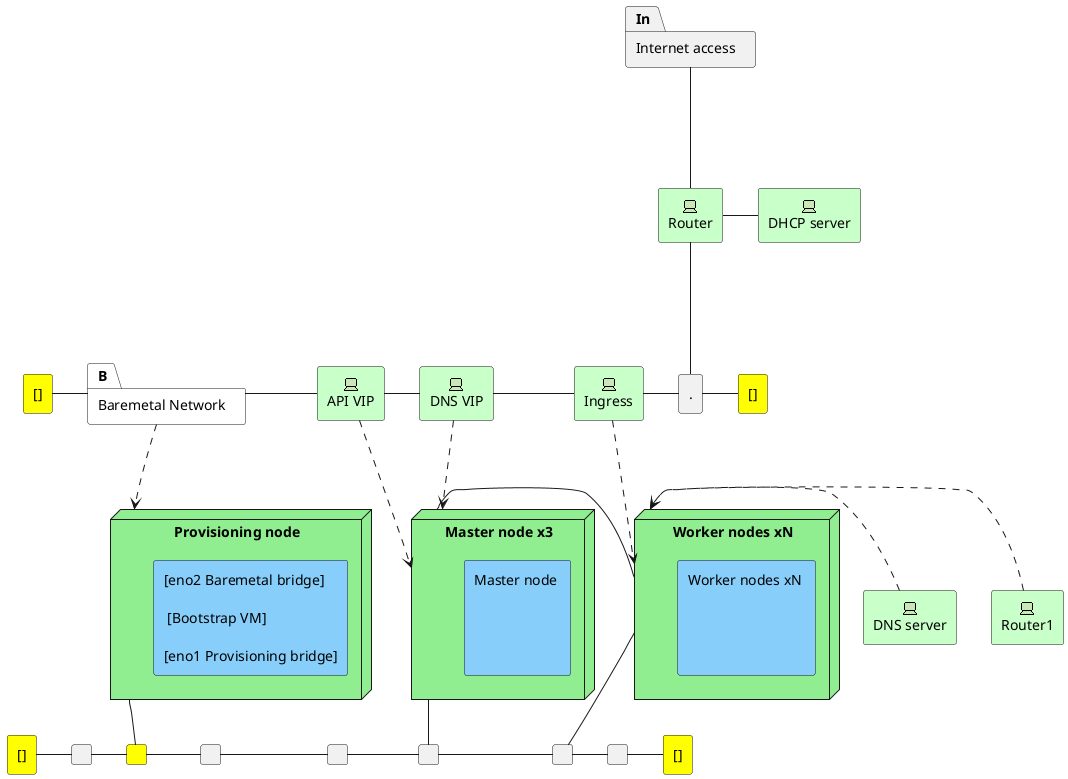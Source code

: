 @startuml
archimate #Technology "Router" as R <<technology-device>>
archimate #Technology "DHCP server" as S <<technology-device>>
archimate #Technology "DNS server" as D <<technology-device>>
package "Internet access" as In
R-up--In
S-left-R
package "Baremetal Network" as B #White{
}
archimate #Technology "API VIP" as A <<technology-device>>
archimate #Technology "DNS VIP" as N <<technology-device>>
archimate #Technology "Ingress" as G <<technology-device>>
rectangle "[]" as c #Yellow
rectangle "." as k 
rectangle "[]" as z #Yellow
node "Provisioning node" as P #LightGreen{
  rectangle "[eno2 Baremetal bridge] \n \n [Bootstrap VM] \n \n[eno1 Provisioning bridge]" as e #LightSkyBlue
}
node "Master node x3" as x #LightGreen{
  rectangle "Master node \n \n \n \n " #LightSkyBlue
}
node "Worker nodes xN" as v #LightGreen{
  rectangle "Worker nodes xN \n \n \n \n " as o #LightSkyBlue
}
archimate #Technology "Router1" as R1 <<technology-device>>
rectangle " " as t 
rectangle " " as u 
rectangle " " as i 
rectangle " " as mm
rectangle " " as kk 
rectangle "[]" as df #Yellow
rectangle " " as gh #Yellow
rectangle " " as sd 
rectangle "[]" as kl #Yellow
' rectangle " " as hy #Yellow
    sd-left-kl
    gh-left-sd
    P-down-gh
    u-left-gh
    kk-right--df
    mm---right---kk 
    i-right-mm
    v--mm
    t-right-i
    x-down-i
    u-right-t
    c--right--B
    G-right--k
    x-right-v
    D-right-.>v
    R1-right-.>v
    G-down-.>v
    A-down-.>x
    N-down-.>x
    B-down-.>P
    R---k
    k-right---z
    B-right-A
    A-right-N
    N-right-G
@enduml







